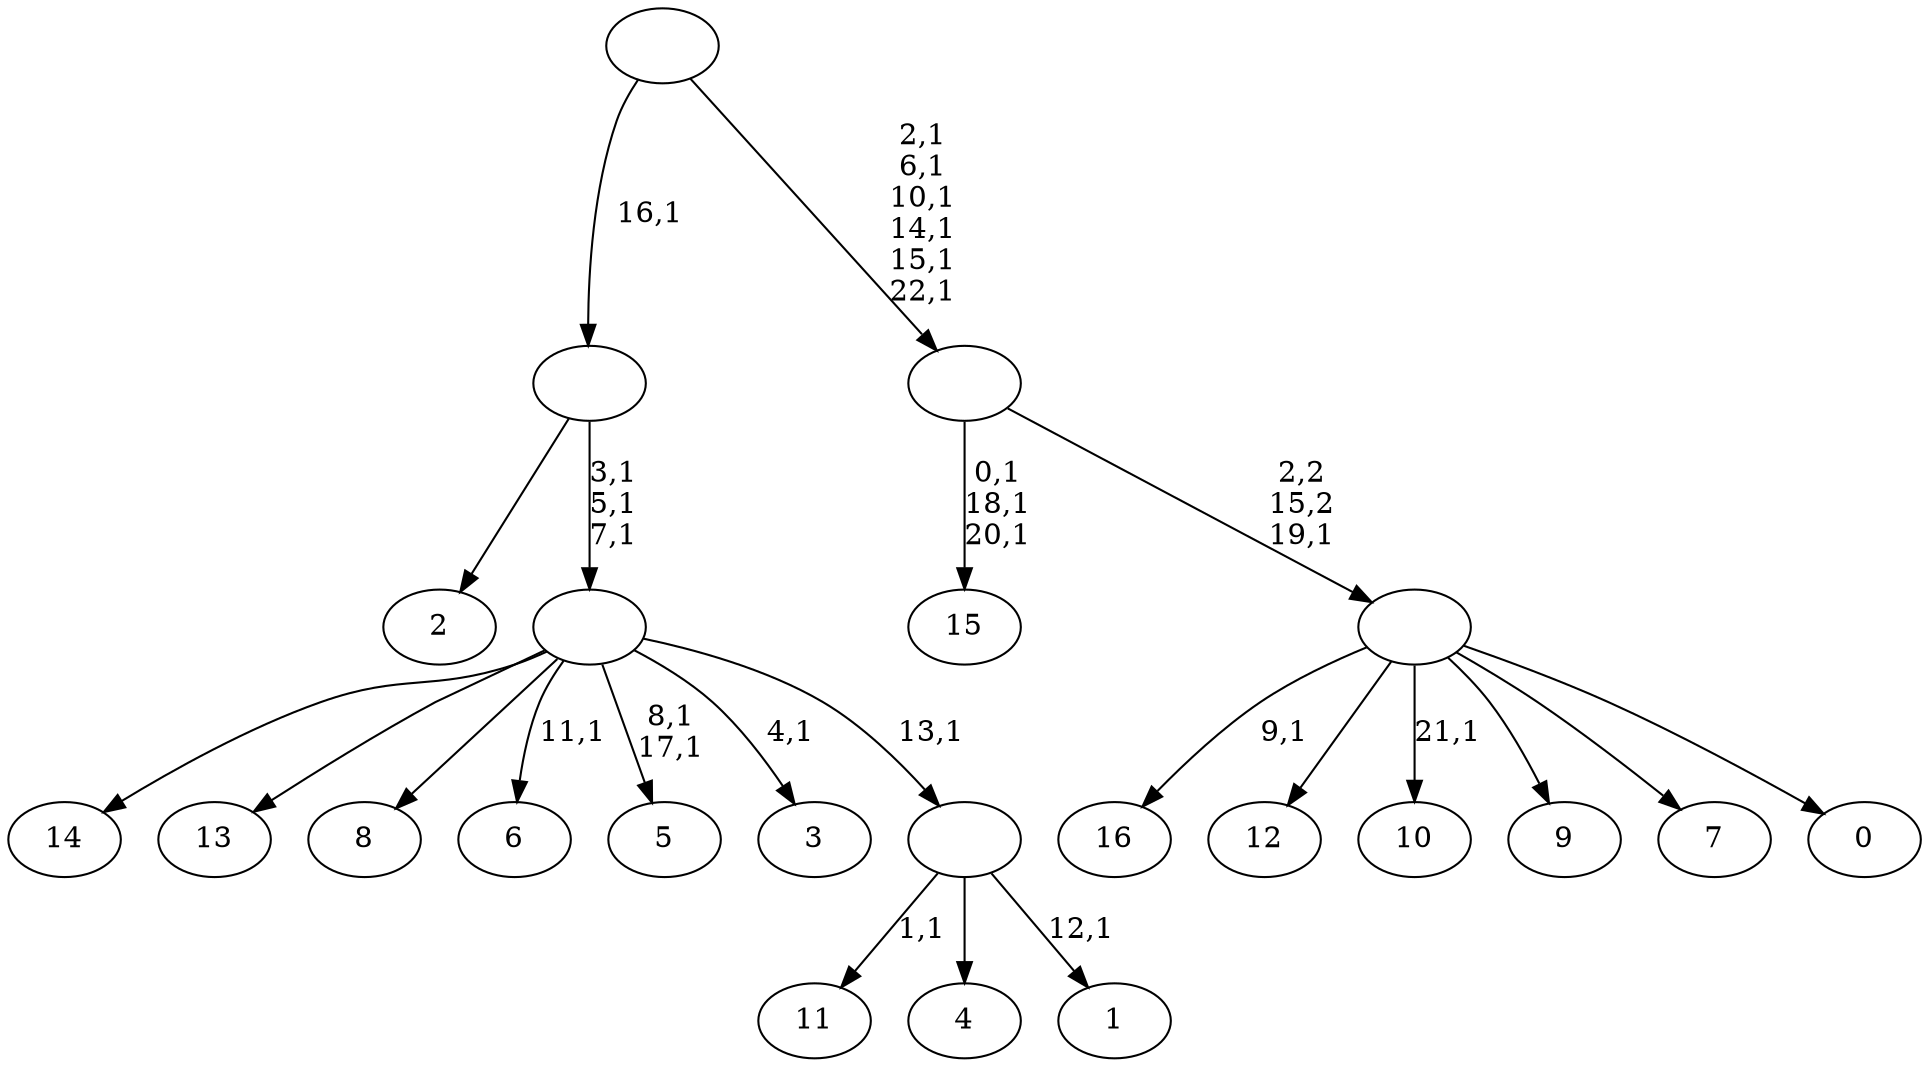 digraph T {
	40 [label="16"]
	38 [label="15"]
	34 [label="14"]
	33 [label="13"]
	32 [label="12"]
	31 [label="11"]
	29 [label="10"]
	27 [label="9"]
	26 [label="8"]
	25 [label="7"]
	24 [label="6"]
	22 [label="5"]
	19 [label="4"]
	18 [label="3"]
	16 [label="2"]
	15 [label="1"]
	13 [label=""]
	12 [label=""]
	9 [label=""]
	8 [label="0"]
	7 [label=""]
	6 [label=""]
	0 [label=""]
	13 -> 15 [label="12,1"]
	13 -> 31 [label="1,1"]
	13 -> 19 [label=""]
	12 -> 18 [label="4,1"]
	12 -> 22 [label="8,1\n17,1"]
	12 -> 24 [label="11,1"]
	12 -> 34 [label=""]
	12 -> 33 [label=""]
	12 -> 26 [label=""]
	12 -> 13 [label="13,1"]
	9 -> 12 [label="3,1\n5,1\n7,1"]
	9 -> 16 [label=""]
	7 -> 29 [label="21,1"]
	7 -> 40 [label="9,1"]
	7 -> 32 [label=""]
	7 -> 27 [label=""]
	7 -> 25 [label=""]
	7 -> 8 [label=""]
	6 -> 38 [label="0,1\n18,1\n20,1"]
	6 -> 7 [label="2,2\n15,2\n19,1"]
	0 -> 6 [label="2,1\n6,1\n10,1\n14,1\n15,1\n22,1"]
	0 -> 9 [label="16,1"]
}
